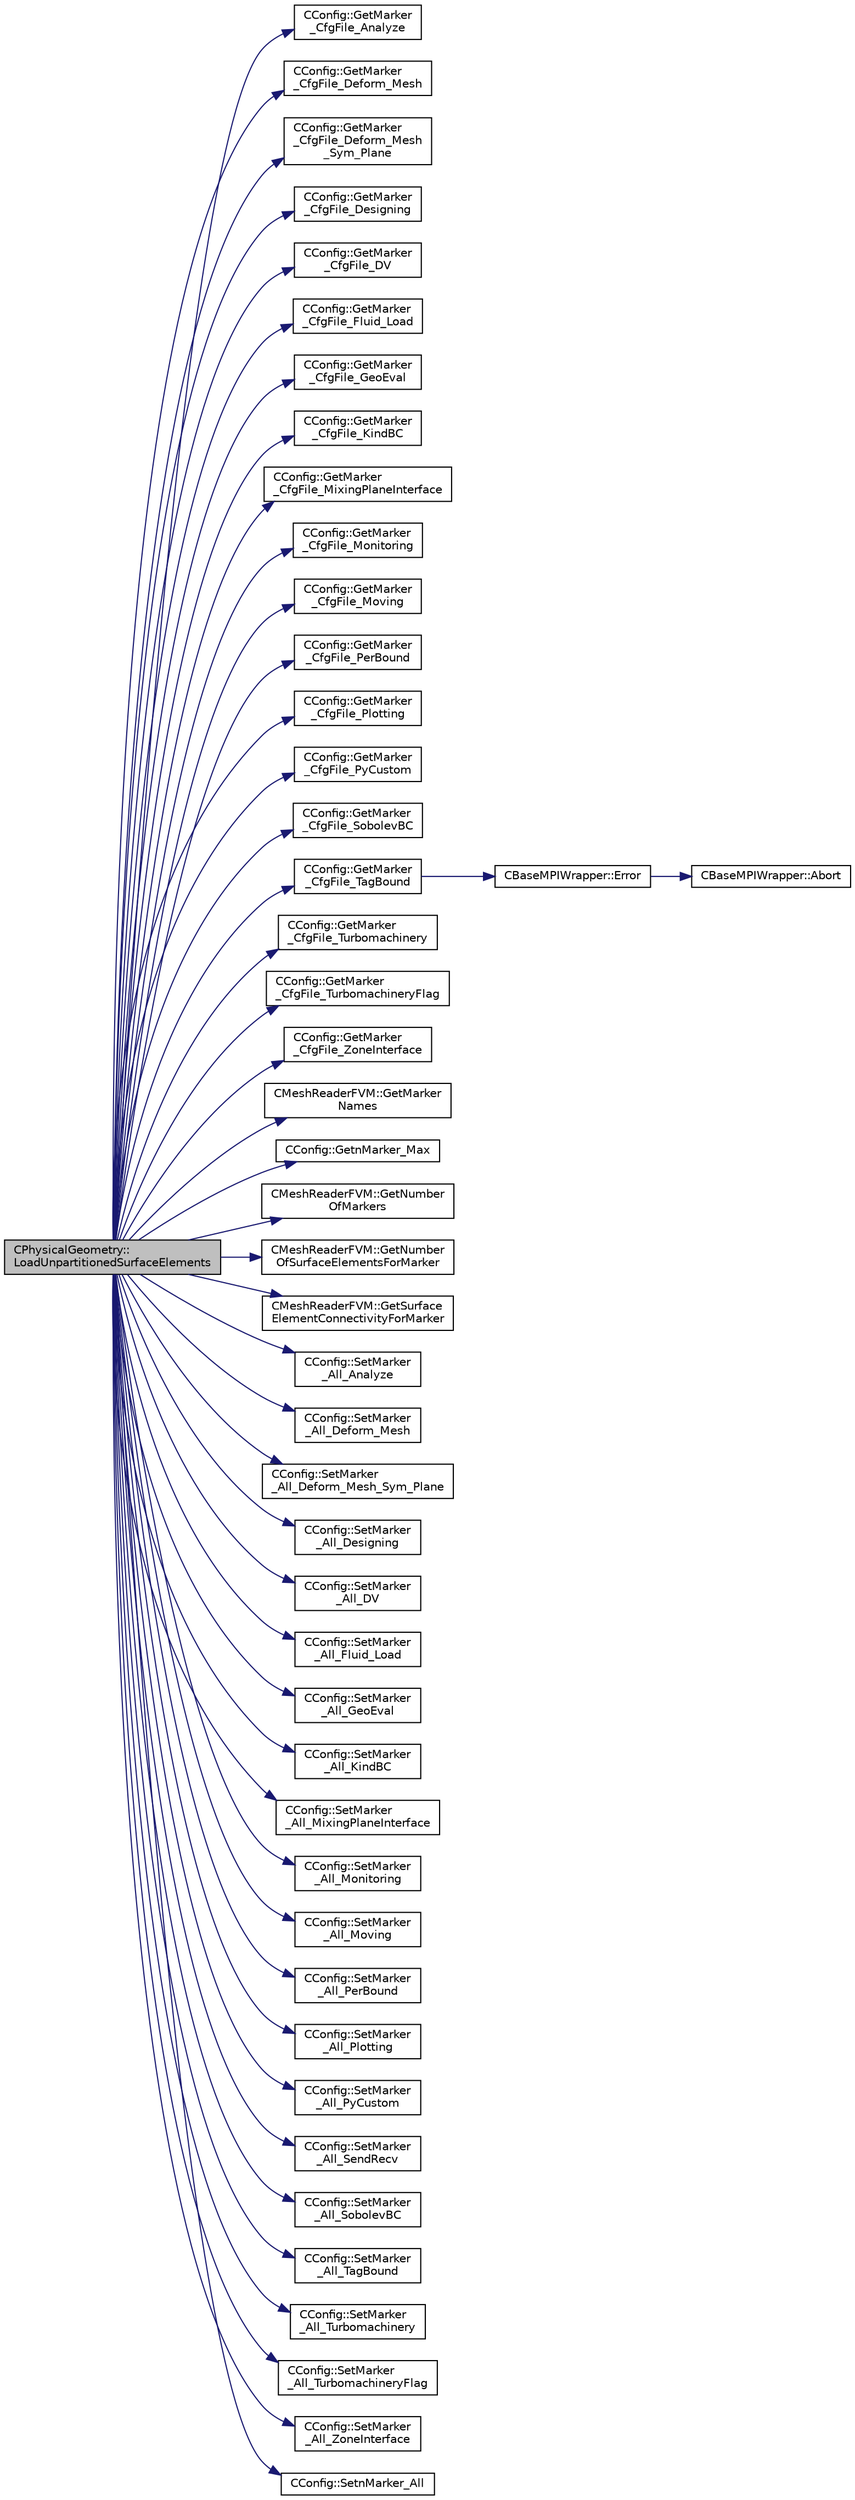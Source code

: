 digraph "CPhysicalGeometry::LoadUnpartitionedSurfaceElements"
{
 // LATEX_PDF_SIZE
  edge [fontname="Helvetica",fontsize="10",labelfontname="Helvetica",labelfontsize="10"];
  node [fontname="Helvetica",fontsize="10",shape=record];
  rankdir="LR";
  Node1 [label="CPhysicalGeometry::\lLoadUnpartitionedSurfaceElements",height=0.2,width=0.4,color="black", fillcolor="grey75", style="filled", fontcolor="black",tooltip="Loads the boundary elements (markers) from the mesh reader object into the primal element data struct..."];
  Node1 -> Node2 [color="midnightblue",fontsize="10",style="solid",fontname="Helvetica"];
  Node2 [label="CConfig::GetMarker\l_CfgFile_Analyze",height=0.2,width=0.4,color="black", fillcolor="white", style="filled",URL="$classCConfig.html#a1852a8592c1dd7add632ae7b38513836",tooltip="Get the plotting information from the config definition for the marker val_marker."];
  Node1 -> Node3 [color="midnightblue",fontsize="10",style="solid",fontname="Helvetica"];
  Node3 [label="CConfig::GetMarker\l_CfgFile_Deform_Mesh",height=0.2,width=0.4,color="black", fillcolor="white", style="filled",URL="$classCConfig.html#ac9d6f13140e22d83dc03b4fd9d2a8515",tooltip="Get the DEFORM_MESH information from the config definition for the marker val_marker."];
  Node1 -> Node4 [color="midnightblue",fontsize="10",style="solid",fontname="Helvetica"];
  Node4 [label="CConfig::GetMarker\l_CfgFile_Deform_Mesh\l_Sym_Plane",height=0.2,width=0.4,color="black", fillcolor="white", style="filled",URL="$classCConfig.html#a323e2aefc89f32b3410df9c436220d80",tooltip="Get the DEFORM_MESH_SYM_PLANE information from the config definition for the marker val_marker."];
  Node1 -> Node5 [color="midnightblue",fontsize="10",style="solid",fontname="Helvetica"];
  Node5 [label="CConfig::GetMarker\l_CfgFile_Designing",height=0.2,width=0.4,color="black", fillcolor="white", style="filled",URL="$classCConfig.html#a93f4f958ab3b77b87c50baea1d686485",tooltip="Get the monitoring information from the config definition for the marker val_marker."];
  Node1 -> Node6 [color="midnightblue",fontsize="10",style="solid",fontname="Helvetica"];
  Node6 [label="CConfig::GetMarker\l_CfgFile_DV",height=0.2,width=0.4,color="black", fillcolor="white", style="filled",URL="$classCConfig.html#a922a123949e8864512ff3c417a71faab",tooltip="Get the DV information from the config definition for the marker val_marker."];
  Node1 -> Node7 [color="midnightblue",fontsize="10",style="solid",fontname="Helvetica"];
  Node7 [label="CConfig::GetMarker\l_CfgFile_Fluid_Load",height=0.2,width=0.4,color="black", fillcolor="white", style="filled",URL="$classCConfig.html#a9bc658621fdcd32b878cc880910e2f88",tooltip="Get the Fluid_Load information from the config definition for the marker val_marker."];
  Node1 -> Node8 [color="midnightblue",fontsize="10",style="solid",fontname="Helvetica"];
  Node8 [label="CConfig::GetMarker\l_CfgFile_GeoEval",height=0.2,width=0.4,color="black", fillcolor="white", style="filled",URL="$classCConfig.html#a7b43137c2647e863ff98f311694eac3e",tooltip="Get the monitoring information from the config definition for the marker val_marker."];
  Node1 -> Node9 [color="midnightblue",fontsize="10",style="solid",fontname="Helvetica"];
  Node9 [label="CConfig::GetMarker\l_CfgFile_KindBC",height=0.2,width=0.4,color="black", fillcolor="white", style="filled",URL="$classCConfig.html#a746a1eae78ac18409de86a207ab0f597",tooltip="Get the boundary information (kind of boundary) in the config information of the marker val_marker."];
  Node1 -> Node10 [color="midnightblue",fontsize="10",style="solid",fontname="Helvetica"];
  Node10 [label="CConfig::GetMarker\l_CfgFile_MixingPlaneInterface",height=0.2,width=0.4,color="black", fillcolor="white", style="filled",URL="$classCConfig.html#a19f33f76c3222c95d0f081b275ba27c9",tooltip="Get the MixingPlane interface information from the config definition for the marker val_marker."];
  Node1 -> Node11 [color="midnightblue",fontsize="10",style="solid",fontname="Helvetica"];
  Node11 [label="CConfig::GetMarker\l_CfgFile_Monitoring",height=0.2,width=0.4,color="black", fillcolor="white", style="filled",URL="$classCConfig.html#a032b2a6456340eacdec4e17bfa6a7fb5",tooltip="Get the monitoring information from the config definition for the marker val_marker."];
  Node1 -> Node12 [color="midnightblue",fontsize="10",style="solid",fontname="Helvetica"];
  Node12 [label="CConfig::GetMarker\l_CfgFile_Moving",height=0.2,width=0.4,color="black", fillcolor="white", style="filled",URL="$classCConfig.html#a2c7ea568dc96799bc0cc29223b663ee8",tooltip="Get the motion information from the config definition for the marker val_marker."];
  Node1 -> Node13 [color="midnightblue",fontsize="10",style="solid",fontname="Helvetica"];
  Node13 [label="CConfig::GetMarker\l_CfgFile_PerBound",height=0.2,width=0.4,color="black", fillcolor="white", style="filled",URL="$classCConfig.html#a453acf07905a73e981fba82857f12256",tooltip="Get the periodic information from the config definition of the marker val_marker."];
  Node1 -> Node14 [color="midnightblue",fontsize="10",style="solid",fontname="Helvetica"];
  Node14 [label="CConfig::GetMarker\l_CfgFile_Plotting",height=0.2,width=0.4,color="black", fillcolor="white", style="filled",URL="$classCConfig.html#a889325c620a572e6d9b2cda61329ae09",tooltip="Get the plotting information from the config definition for the marker val_marker."];
  Node1 -> Node15 [color="midnightblue",fontsize="10",style="solid",fontname="Helvetica"];
  Node15 [label="CConfig::GetMarker\l_CfgFile_PyCustom",height=0.2,width=0.4,color="black", fillcolor="white", style="filled",URL="$classCConfig.html#afdac5612caf82367cd259acf2da33fd1",tooltip="Get the Python customization information from the config definition for the marker val_marker."];
  Node1 -> Node16 [color="midnightblue",fontsize="10",style="solid",fontname="Helvetica"];
  Node16 [label="CConfig::GetMarker\l_CfgFile_SobolevBC",height=0.2,width=0.4,color="black", fillcolor="white", style="filled",URL="$classCConfig.html#a152c4a2cd17ab99549c2802a085c132e",tooltip="Get the gradient boundary information from the config definition for the marker val_marker."];
  Node1 -> Node17 [color="midnightblue",fontsize="10",style="solid",fontname="Helvetica"];
  Node17 [label="CConfig::GetMarker\l_CfgFile_TagBound",height=0.2,width=0.4,color="black", fillcolor="white", style="filled",URL="$classCConfig.html#a1287f2e7a3be479749d08495f6cc580e",tooltip="Get the index in the config information of the marker val_marker."];
  Node17 -> Node18 [color="midnightblue",fontsize="10",style="solid",fontname="Helvetica"];
  Node18 [label="CBaseMPIWrapper::Error",height=0.2,width=0.4,color="black", fillcolor="white", style="filled",URL="$classCBaseMPIWrapper.html#a04457c47629bda56704e6a8804833eeb",tooltip=" "];
  Node18 -> Node19 [color="midnightblue",fontsize="10",style="solid",fontname="Helvetica"];
  Node19 [label="CBaseMPIWrapper::Abort",height=0.2,width=0.4,color="black", fillcolor="white", style="filled",URL="$classCBaseMPIWrapper.html#af7297d861dca86b45cf561b6ab642e8f",tooltip=" "];
  Node1 -> Node20 [color="midnightblue",fontsize="10",style="solid",fontname="Helvetica"];
  Node20 [label="CConfig::GetMarker\l_CfgFile_Turbomachinery",height=0.2,width=0.4,color="black", fillcolor="white", style="filled",URL="$classCConfig.html#a9f11a6459d81e58ee6628abc6b51e9d8",tooltip="Get the TurboPerformance information from the config definition for the marker val_marker."];
  Node1 -> Node21 [color="midnightblue",fontsize="10",style="solid",fontname="Helvetica"];
  Node21 [label="CConfig::GetMarker\l_CfgFile_TurbomachineryFlag",height=0.2,width=0.4,color="black", fillcolor="white", style="filled",URL="$classCConfig.html#a34230fb741369cbf4e094316d028203e",tooltip="Get the TurboPerformance flag information from the config definition for the marker val_marker."];
  Node1 -> Node22 [color="midnightblue",fontsize="10",style="solid",fontname="Helvetica"];
  Node22 [label="CConfig::GetMarker\l_CfgFile_ZoneInterface",height=0.2,width=0.4,color="black", fillcolor="white", style="filled",URL="$classCConfig.html#add891da4eea30f93f2a5d0602cea0e0d",tooltip="Get the multi-physics interface information from the config definition for the marker val_marker."];
  Node1 -> Node23 [color="midnightblue",fontsize="10",style="solid",fontname="Helvetica"];
  Node23 [label="CMeshReaderFVM::GetMarker\lNames",height=0.2,width=0.4,color="black", fillcolor="white", style="filled",URL="$classCMeshReaderFVM.html#a1a2f47cfd587cbd897dc19623cb07a1f",tooltip="Get the vector of string names for all markers in the mesh zone."];
  Node1 -> Node24 [color="midnightblue",fontsize="10",style="solid",fontname="Helvetica"];
  Node24 [label="CConfig::GetnMarker_Max",height=0.2,width=0.4,color="black", fillcolor="white", style="filled",URL="$classCConfig.html#a561073e0d8337afb1ead2080499b11af",tooltip="Get the total number of boundary markers in the cfg plus the possible send/receive domains."];
  Node1 -> Node25 [color="midnightblue",fontsize="10",style="solid",fontname="Helvetica"];
  Node25 [label="CMeshReaderFVM::GetNumber\lOfMarkers",height=0.2,width=0.4,color="black", fillcolor="white", style="filled",URL="$classCMeshReaderFVM.html#a858347534fa7b23bfaf1ef4dcfe29abb",tooltip="Get the total number of markers in the mesh zone."];
  Node1 -> Node26 [color="midnightblue",fontsize="10",style="solid",fontname="Helvetica"];
  Node26 [label="CMeshReaderFVM::GetNumber\lOfSurfaceElementsForMarker",height=0.2,width=0.4,color="black", fillcolor="white", style="filled",URL="$classCMeshReaderFVM.html#af2c7417f7b8917ef4f943dc72d6a1fd4",tooltip="Get the number surface elements for the specified marker."];
  Node1 -> Node27 [color="midnightblue",fontsize="10",style="solid",fontname="Helvetica"];
  Node27 [label="CMeshReaderFVM::GetSurface\lElementConnectivityForMarker",height=0.2,width=0.4,color="black", fillcolor="white", style="filled",URL="$classCMeshReaderFVM.html#a0a69d4088487634b9c78afd65bc35bce",tooltip="Get the surface element connectivity for the specified marker. Only the master node owns the surface ..."];
  Node1 -> Node28 [color="midnightblue",fontsize="10",style="solid",fontname="Helvetica"];
  Node28 [label="CConfig::SetMarker\l_All_Analyze",height=0.2,width=0.4,color="black", fillcolor="white", style="filled",URL="$classCConfig.html#a822723d98435a7a1f06ba1b15c18efe0",tooltip="Set if a marker val_marker is going to be plot val_plotting (read from the config file)."];
  Node1 -> Node29 [color="midnightblue",fontsize="10",style="solid",fontname="Helvetica"];
  Node29 [label="CConfig::SetMarker\l_All_Deform_Mesh",height=0.2,width=0.4,color="black", fillcolor="white", style="filled",URL="$classCConfig.html#a3a5bf87c7ce9a2c7bd9d607c2e9b15c6",tooltip="Set if a marker val_marker allows deformation at the boundary."];
  Node1 -> Node30 [color="midnightblue",fontsize="10",style="solid",fontname="Helvetica"];
  Node30 [label="CConfig::SetMarker\l_All_Deform_Mesh_Sym_Plane",height=0.2,width=0.4,color="black", fillcolor="white", style="filled",URL="$classCConfig.html#a322c034d9f4ae25514bf0fc81c549620",tooltip="Set if a marker val_marker allows deformation at the boundary."];
  Node1 -> Node31 [color="midnightblue",fontsize="10",style="solid",fontname="Helvetica"];
  Node31 [label="CConfig::SetMarker\l_All_Designing",height=0.2,width=0.4,color="black", fillcolor="white", style="filled",URL="$classCConfig.html#a411c5919b9c6621eaab590146d37d7d6",tooltip="Set if a marker val_marker is going to be designed val_designing (read from the config file)."];
  Node1 -> Node32 [color="midnightblue",fontsize="10",style="solid",fontname="Helvetica"];
  Node32 [label="CConfig::SetMarker\l_All_DV",height=0.2,width=0.4,color="black", fillcolor="white", style="filled",URL="$classCConfig.html#add5748db493df55770d5c6314e1e7944",tooltip="Set if a marker val_marker is going to be affected by design variables val_moving (read from the conf..."];
  Node1 -> Node33 [color="midnightblue",fontsize="10",style="solid",fontname="Helvetica"];
  Node33 [label="CConfig::SetMarker\l_All_Fluid_Load",height=0.2,width=0.4,color="black", fillcolor="white", style="filled",URL="$classCConfig.html#af16bf606ba15d97ce4301c945fe13ab4",tooltip="Set if a in marker val_marker the flow load will be computed/employed."];
  Node1 -> Node34 [color="midnightblue",fontsize="10",style="solid",fontname="Helvetica"];
  Node34 [label="CConfig::SetMarker\l_All_GeoEval",height=0.2,width=0.4,color="black", fillcolor="white", style="filled",URL="$classCConfig.html#a87f1907945fe6d30767c6d303f0224b6",tooltip="Set if a marker val_marker is going to be monitored val_monitoring (read from the config file)."];
  Node1 -> Node35 [color="midnightblue",fontsize="10",style="solid",fontname="Helvetica"];
  Node35 [label="CConfig::SetMarker\l_All_KindBC",height=0.2,width=0.4,color="black", fillcolor="white", style="filled",URL="$classCConfig.html#adc22b84484d1022a385516b5e4e050fa",tooltip="Set the value of the boundary val_boundary (read from the config file) for the marker val_marker."];
  Node1 -> Node36 [color="midnightblue",fontsize="10",style="solid",fontname="Helvetica"];
  Node36 [label="CConfig::SetMarker\l_All_MixingPlaneInterface",height=0.2,width=0.4,color="black", fillcolor="white", style="filled",URL="$classCConfig.html#afa2c1c9dc12c6153d73253fd5a5e1985",tooltip="Set if a marker val_marker is part of the MixingPlane interface (read from the config file)."];
  Node1 -> Node37 [color="midnightblue",fontsize="10",style="solid",fontname="Helvetica"];
  Node37 [label="CConfig::SetMarker\l_All_Monitoring",height=0.2,width=0.4,color="black", fillcolor="white", style="filled",URL="$classCConfig.html#a9f35c49ae9572ef1a5e876a5a454a7db",tooltip="Set if a marker val_marker is going to be monitored val_monitoring (read from the config file)."];
  Node1 -> Node38 [color="midnightblue",fontsize="10",style="solid",fontname="Helvetica"];
  Node38 [label="CConfig::SetMarker\l_All_Moving",height=0.2,width=0.4,color="black", fillcolor="white", style="filled",URL="$classCConfig.html#a6604be6fc00566573e86ebe274761e2a",tooltip="Set if a marker val_marker is going to be moved val_moving (read from the config file)."];
  Node1 -> Node39 [color="midnightblue",fontsize="10",style="solid",fontname="Helvetica"];
  Node39 [label="CConfig::SetMarker\l_All_PerBound",height=0.2,width=0.4,color="black", fillcolor="white", style="filled",URL="$classCConfig.html#acdf40baa7780a76587428c3f3dc88e52",tooltip="Set if a marker val_marker is going to be periodic val_perbound (read from the config file)."];
  Node1 -> Node40 [color="midnightblue",fontsize="10",style="solid",fontname="Helvetica"];
  Node40 [label="CConfig::SetMarker\l_All_Plotting",height=0.2,width=0.4,color="black", fillcolor="white", style="filled",URL="$classCConfig.html#ae8dfb92c7884c801e54b70511e208544",tooltip="Set if a marker val_marker is going to be plot val_plotting (read from the config file)."];
  Node1 -> Node41 [color="midnightblue",fontsize="10",style="solid",fontname="Helvetica"];
  Node41 [label="CConfig::SetMarker\l_All_PyCustom",height=0.2,width=0.4,color="black", fillcolor="white", style="filled",URL="$classCConfig.html#a6b9d36431683d3510c26a88c3e884a0b",tooltip="Set if a marker val_marker is going to be customized in Python val_PyCustom (read from the config fil..."];
  Node1 -> Node42 [color="midnightblue",fontsize="10",style="solid",fontname="Helvetica"];
  Node42 [label="CConfig::SetMarker\l_All_SendRecv",height=0.2,width=0.4,color="black", fillcolor="white", style="filled",URL="$classCConfig.html#a82bd1f76cf9574ecfc48c44bef277cd5",tooltip="Set if a marker val_marker is going to be sent or receive val_index from another domain."];
  Node1 -> Node43 [color="midnightblue",fontsize="10",style="solid",fontname="Helvetica"];
  Node43 [label="CConfig::SetMarker\l_All_SobolevBC",height=0.2,width=0.4,color="black", fillcolor="white", style="filled",URL="$classCConfig.html#ab9cb721e4ef9a7ba14ecd59a45550017",tooltip="Set if a marker how val_marker is going to be applied in gradient treatment."];
  Node1 -> Node44 [color="midnightblue",fontsize="10",style="solid",fontname="Helvetica"];
  Node44 [label="CConfig::SetMarker\l_All_TagBound",height=0.2,width=0.4,color="black", fillcolor="white", style="filled",URL="$classCConfig.html#a3d64a9bbafa5f87e2559f34cc297a9c4",tooltip="Set the value of the index val_index (read from the geometry file) for the marker val_marker."];
  Node1 -> Node45 [color="midnightblue",fontsize="10",style="solid",fontname="Helvetica"];
  Node45 [label="CConfig::SetMarker\l_All_Turbomachinery",height=0.2,width=0.4,color="black", fillcolor="white", style="filled",URL="$classCConfig.html#a39ae756fea2b3b925ab091b206bbc600",tooltip="Set if a marker val_marker is part of the Turbomachinery (read from the config file)."];
  Node1 -> Node46 [color="midnightblue",fontsize="10",style="solid",fontname="Helvetica"];
  Node46 [label="CConfig::SetMarker\l_All_TurbomachineryFlag",height=0.2,width=0.4,color="black", fillcolor="white", style="filled",URL="$classCConfig.html#a1aa8556ef5cb28435df7a66bf510d91b",tooltip="Set a flag to the marker val_marker part of the Turbomachinery (read from the config file)."];
  Node1 -> Node47 [color="midnightblue",fontsize="10",style="solid",fontname="Helvetica"];
  Node47 [label="CConfig::SetMarker\l_All_ZoneInterface",height=0.2,width=0.4,color="black", fillcolor="white", style="filled",URL="$classCConfig.html#a5c017ee959c51d599a0edd01d17adeab",tooltip="Set if a marker val_marker is part of the FSI interface val_plotting (read from the config file)."];
  Node1 -> Node48 [color="midnightblue",fontsize="10",style="solid",fontname="Helvetica"];
  Node48 [label="CConfig::SetnMarker_All",height=0.2,width=0.4,color="black", fillcolor="white", style="filled",URL="$classCConfig.html#a0a0f6d6594b4654ca7389ef89fca47cb",tooltip="Stores the number of marker in the simulation."];
}
